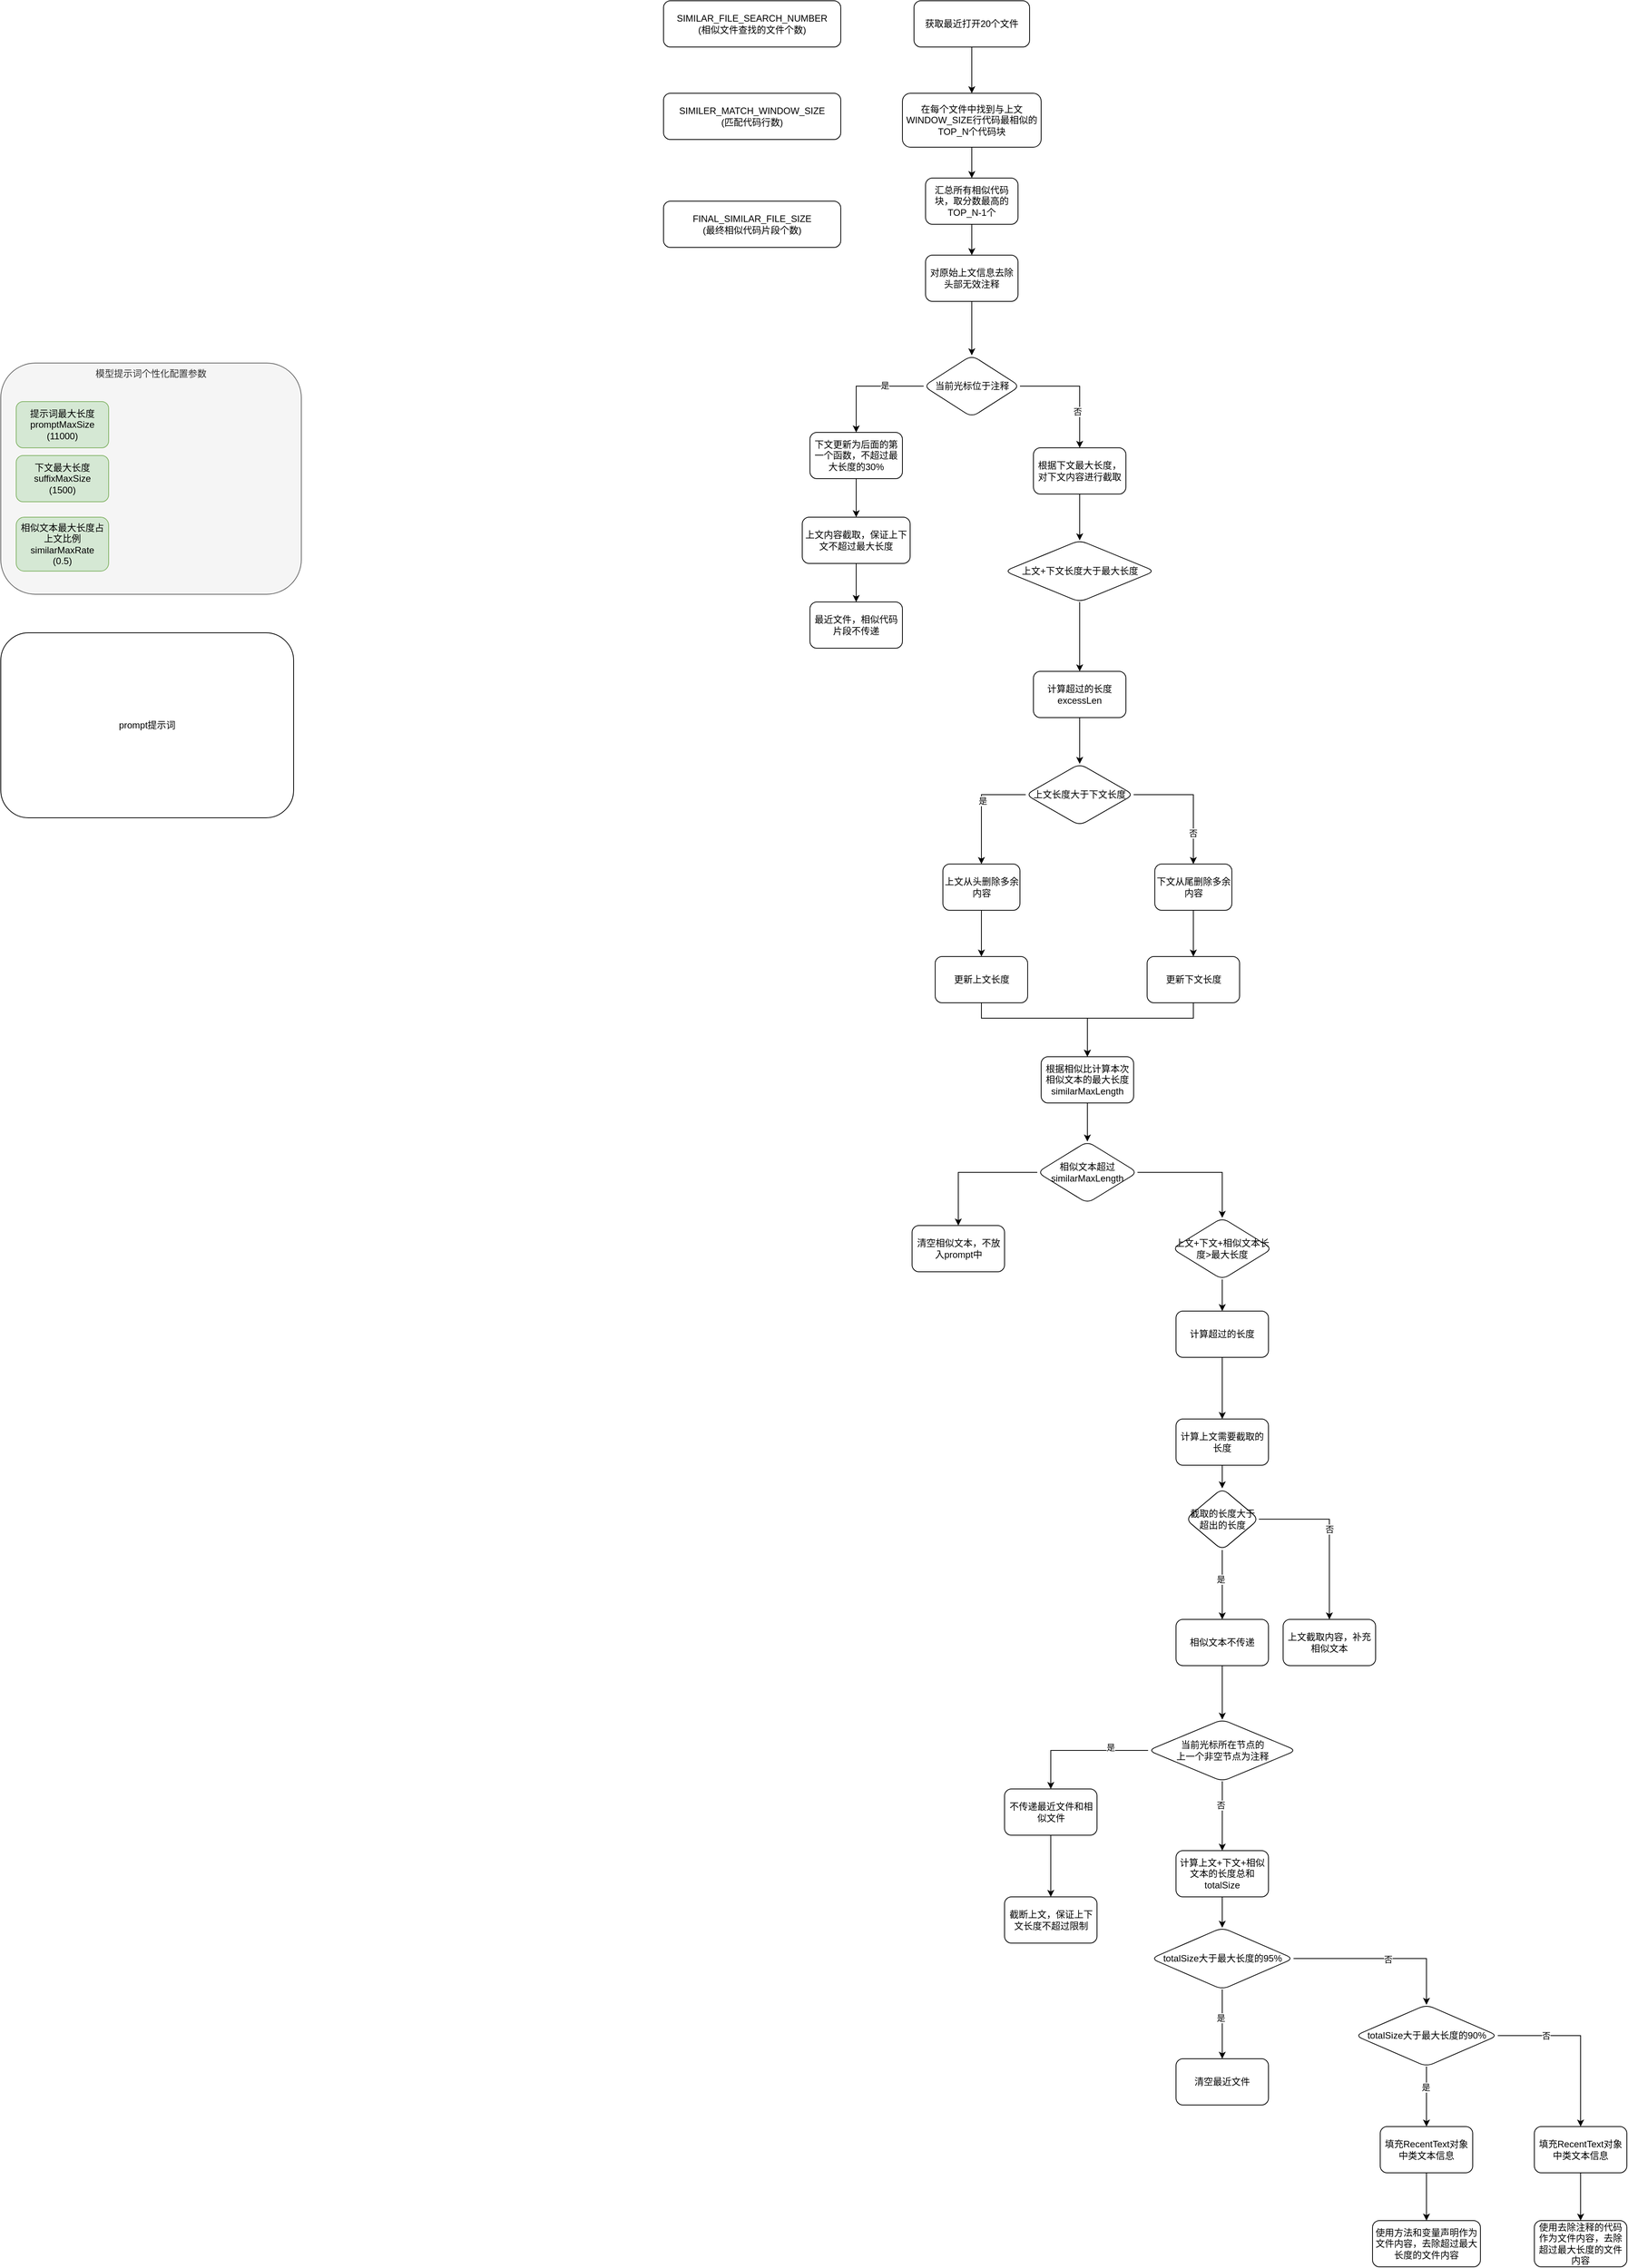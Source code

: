 <mxfile version="24.6.4" type="github" pages="2">
  <diagram id="vzhNXn0cpR2loQYzylK0" name="代码续写prompt构建">
    <mxGraphModel dx="2062" dy="1830" grid="1" gridSize="10" guides="1" tooltips="1" connect="1" arrows="1" fold="1" page="1" pageScale="1" pageWidth="827" pageHeight="1169" math="0" shadow="0">
      <root>
        <mxCell id="0" />
        <mxCell id="1" parent="0" />
        <mxCell id="raw9m31f8Q8C_QpOb1Fa-3" value="模型提示词个性化配置参数" style="rounded=1;whiteSpace=wrap;html=1;verticalAlign=top;fillColor=#f5f5f5;fontColor=#333333;strokeColor=#666666;" parent="1" vertex="1">
          <mxGeometry x="-10" y="50" width="390" height="300" as="geometry" />
        </mxCell>
        <mxCell id="raw9m31f8Q8C_QpOb1Fa-1" value="&lt;div&gt;提示词最大长度&lt;/div&gt;&lt;div&gt;&lt;span style=&quot;background-color: initial;&quot;&gt;promptMaxSize&lt;/span&gt;&lt;/div&gt;&lt;div&gt;&lt;span style=&quot;background-color: initial;&quot;&gt;(11000)&lt;/span&gt;&lt;/div&gt;" style="rounded=1;whiteSpace=wrap;html=1;fillColor=#d5e8d4;strokeColor=#82b366;" parent="1" vertex="1">
          <mxGeometry x="10" y="100" width="120" height="60" as="geometry" />
        </mxCell>
        <mxCell id="raw9m31f8Q8C_QpOb1Fa-2" value="&lt;div&gt;下文最大长度&lt;/div&gt;&lt;div&gt;suffix&lt;span style=&quot;background-color: initial;&quot;&gt;MaxSize&lt;/span&gt;&lt;/div&gt;&lt;div&gt;&lt;span style=&quot;background-color: initial;&quot;&gt;(1500)&lt;/span&gt;&lt;/div&gt;" style="rounded=1;whiteSpace=wrap;html=1;fillColor=#d5e8d4;strokeColor=#82b366;" parent="1" vertex="1">
          <mxGeometry x="10" y="170" width="120" height="60" as="geometry" />
        </mxCell>
        <mxCell id="raw9m31f8Q8C_QpOb1Fa-4" value="相似文本最大长度占上文比例&lt;div&gt;similarMaxRate&lt;/div&gt;&lt;div&gt;(0.5)&lt;/div&gt;" style="rounded=1;whiteSpace=wrap;html=1;fillColor=#d5e8d4;strokeColor=#82b366;" parent="1" vertex="1">
          <mxGeometry x="10" y="250" width="120" height="70" as="geometry" />
        </mxCell>
        <mxCell id="raw9m31f8Q8C_QpOb1Fa-5" value="prompt提示词" style="rounded=1;whiteSpace=wrap;html=1;" parent="1" vertex="1">
          <mxGeometry x="-10" y="400" width="380" height="240" as="geometry" />
        </mxCell>
        <mxCell id="raw9m31f8Q8C_QpOb1Fa-11" value="" style="edgeStyle=orthogonalEdgeStyle;rounded=0;orthogonalLoop=1;jettySize=auto;html=1;" parent="1" source="raw9m31f8Q8C_QpOb1Fa-6" target="raw9m31f8Q8C_QpOb1Fa-7" edge="1">
          <mxGeometry relative="1" as="geometry" />
        </mxCell>
        <mxCell id="raw9m31f8Q8C_QpOb1Fa-6" value="获取最近打开20个文件" style="rounded=1;whiteSpace=wrap;html=1;" parent="1" vertex="1">
          <mxGeometry x="1175" y="-420" width="150" height="60" as="geometry" />
        </mxCell>
        <mxCell id="raw9m31f8Q8C_QpOb1Fa-13" value="" style="edgeStyle=orthogonalEdgeStyle;rounded=0;orthogonalLoop=1;jettySize=auto;html=1;" parent="1" source="raw9m31f8Q8C_QpOb1Fa-7" target="raw9m31f8Q8C_QpOb1Fa-12" edge="1">
          <mxGeometry relative="1" as="geometry" />
        </mxCell>
        <mxCell id="raw9m31f8Q8C_QpOb1Fa-7" value="在每个文件中找到与上文WINDOW_SIZE行代码最相似的TOP_N个代码块" style="rounded=1;whiteSpace=wrap;html=1;" parent="1" vertex="1">
          <mxGeometry x="1160" y="-300" width="180" height="70" as="geometry" />
        </mxCell>
        <mxCell id="B659ajGcxB3UIlLO64on-47" style="edgeStyle=orthogonalEdgeStyle;rounded=0;orthogonalLoop=1;jettySize=auto;html=1;entryX=0.5;entryY=0;entryDx=0;entryDy=0;" edge="1" parent="1" source="raw9m31f8Q8C_QpOb1Fa-12" target="raw9m31f8Q8C_QpOb1Fa-14">
          <mxGeometry relative="1" as="geometry" />
        </mxCell>
        <mxCell id="raw9m31f8Q8C_QpOb1Fa-12" value="汇总所有相似代码块，取分数最高的TOP_N-1个" style="whiteSpace=wrap;html=1;rounded=1;" parent="1" vertex="1">
          <mxGeometry x="1190" y="-190" width="120" height="60" as="geometry" />
        </mxCell>
        <mxCell id="raw9m31f8Q8C_QpOb1Fa-16" value="" style="edgeStyle=orthogonalEdgeStyle;rounded=0;orthogonalLoop=1;jettySize=auto;html=1;" parent="1" source="raw9m31f8Q8C_QpOb1Fa-14" target="raw9m31f8Q8C_QpOb1Fa-15" edge="1">
          <mxGeometry relative="1" as="geometry" />
        </mxCell>
        <mxCell id="raw9m31f8Q8C_QpOb1Fa-14" value="对原始上文信息去除头部无效注释" style="rounded=1;whiteSpace=wrap;html=1;" parent="1" vertex="1">
          <mxGeometry x="1190" y="-90" width="120" height="60" as="geometry" />
        </mxCell>
        <mxCell id="raw9m31f8Q8C_QpOb1Fa-18" value="" style="edgeStyle=orthogonalEdgeStyle;rounded=0;orthogonalLoop=1;jettySize=auto;html=1;" parent="1" source="raw9m31f8Q8C_QpOb1Fa-15" target="raw9m31f8Q8C_QpOb1Fa-17" edge="1">
          <mxGeometry relative="1" as="geometry" />
        </mxCell>
        <mxCell id="raw9m31f8Q8C_QpOb1Fa-19" value="是" style="edgeLabel;html=1;align=center;verticalAlign=middle;resizable=0;points=[];" parent="raw9m31f8Q8C_QpOb1Fa-18" vertex="1" connectable="0">
          <mxGeometry x="-0.316" y="-1" relative="1" as="geometry">
            <mxPoint as="offset" />
          </mxGeometry>
        </mxCell>
        <mxCell id="raw9m31f8Q8C_QpOb1Fa-21" value="" style="edgeStyle=orthogonalEdgeStyle;rounded=0;orthogonalLoop=1;jettySize=auto;html=1;" parent="1" source="raw9m31f8Q8C_QpOb1Fa-15" target="raw9m31f8Q8C_QpOb1Fa-20" edge="1">
          <mxGeometry relative="1" as="geometry" />
        </mxCell>
        <mxCell id="raw9m31f8Q8C_QpOb1Fa-22" value="否" style="edgeLabel;html=1;align=center;verticalAlign=middle;resizable=0;points=[];" parent="raw9m31f8Q8C_QpOb1Fa-21" vertex="1" connectable="0">
          <mxGeometry x="0.403" y="-3" relative="1" as="geometry">
            <mxPoint as="offset" />
          </mxGeometry>
        </mxCell>
        <mxCell id="raw9m31f8Q8C_QpOb1Fa-15" value="当前光标位于注释" style="rhombus;whiteSpace=wrap;html=1;rounded=1;" parent="1" vertex="1">
          <mxGeometry x="1187.5" y="40" width="125" height="80" as="geometry" />
        </mxCell>
        <mxCell id="raw9m31f8Q8C_QpOb1Fa-24" value="" style="edgeStyle=orthogonalEdgeStyle;rounded=0;orthogonalLoop=1;jettySize=auto;html=1;" parent="1" source="raw9m31f8Q8C_QpOb1Fa-17" target="raw9m31f8Q8C_QpOb1Fa-23" edge="1">
          <mxGeometry relative="1" as="geometry" />
        </mxCell>
        <mxCell id="raw9m31f8Q8C_QpOb1Fa-17" value="下文更新为后面的第一个函数，不超过最大长度的30%" style="whiteSpace=wrap;html=1;rounded=1;" parent="1" vertex="1">
          <mxGeometry x="1040" y="140" width="120" height="60" as="geometry" />
        </mxCell>
        <mxCell id="raw9m31f8Q8C_QpOb1Fa-28" value="" style="edgeStyle=orthogonalEdgeStyle;rounded=0;orthogonalLoop=1;jettySize=auto;html=1;" parent="1" source="raw9m31f8Q8C_QpOb1Fa-20" target="raw9m31f8Q8C_QpOb1Fa-27" edge="1">
          <mxGeometry relative="1" as="geometry" />
        </mxCell>
        <mxCell id="raw9m31f8Q8C_QpOb1Fa-20" value="根据下文最大长度，对下文内容进行截取" style="whiteSpace=wrap;html=1;rounded=1;" parent="1" vertex="1">
          <mxGeometry x="1330" y="160" width="120" height="60" as="geometry" />
        </mxCell>
        <mxCell id="raw9m31f8Q8C_QpOb1Fa-26" value="" style="edgeStyle=orthogonalEdgeStyle;rounded=0;orthogonalLoop=1;jettySize=auto;html=1;" parent="1" source="raw9m31f8Q8C_QpOb1Fa-23" target="raw9m31f8Q8C_QpOb1Fa-25" edge="1">
          <mxGeometry relative="1" as="geometry" />
        </mxCell>
        <mxCell id="raw9m31f8Q8C_QpOb1Fa-23" value="上文内容截取，保证上下文不超过最大长度" style="whiteSpace=wrap;html=1;rounded=1;" parent="1" vertex="1">
          <mxGeometry x="1030" y="250" width="140" height="60" as="geometry" />
        </mxCell>
        <mxCell id="raw9m31f8Q8C_QpOb1Fa-25" value="最近文件，相似代码片段不传递" style="whiteSpace=wrap;html=1;rounded=1;" parent="1" vertex="1">
          <mxGeometry x="1040" y="360" width="120" height="60" as="geometry" />
        </mxCell>
        <mxCell id="raw9m31f8Q8C_QpOb1Fa-30" value="" style="edgeStyle=orthogonalEdgeStyle;rounded=0;orthogonalLoop=1;jettySize=auto;html=1;" parent="1" source="raw9m31f8Q8C_QpOb1Fa-27" target="raw9m31f8Q8C_QpOb1Fa-29" edge="1">
          <mxGeometry relative="1" as="geometry" />
        </mxCell>
        <mxCell id="raw9m31f8Q8C_QpOb1Fa-27" value="上文+下文长度大于最大长度" style="rhombus;whiteSpace=wrap;html=1;rounded=1;" parent="1" vertex="1">
          <mxGeometry x="1292.5" y="280" width="195" height="80" as="geometry" />
        </mxCell>
        <mxCell id="raw9m31f8Q8C_QpOb1Fa-32" value="" style="edgeStyle=orthogonalEdgeStyle;rounded=0;orthogonalLoop=1;jettySize=auto;html=1;" parent="1" source="raw9m31f8Q8C_QpOb1Fa-29" target="raw9m31f8Q8C_QpOb1Fa-31" edge="1">
          <mxGeometry relative="1" as="geometry" />
        </mxCell>
        <mxCell id="raw9m31f8Q8C_QpOb1Fa-29" value="计算超过的长度&lt;div&gt;excessLen&lt;/div&gt;" style="whiteSpace=wrap;html=1;rounded=1;" parent="1" vertex="1">
          <mxGeometry x="1330" y="450" width="120" height="60" as="geometry" />
        </mxCell>
        <mxCell id="raw9m31f8Q8C_QpOb1Fa-34" value="" style="edgeStyle=orthogonalEdgeStyle;rounded=0;orthogonalLoop=1;jettySize=auto;html=1;" parent="1" source="raw9m31f8Q8C_QpOb1Fa-31" target="raw9m31f8Q8C_QpOb1Fa-33" edge="1">
          <mxGeometry relative="1" as="geometry" />
        </mxCell>
        <mxCell id="raw9m31f8Q8C_QpOb1Fa-41" value="是" style="edgeLabel;html=1;align=center;verticalAlign=middle;resizable=0;points=[];" parent="raw9m31f8Q8C_QpOb1Fa-34" vertex="1" connectable="0">
          <mxGeometry x="-0.116" y="1" relative="1" as="geometry">
            <mxPoint as="offset" />
          </mxGeometry>
        </mxCell>
        <mxCell id="raw9m31f8Q8C_QpOb1Fa-36" value="" style="edgeStyle=orthogonalEdgeStyle;rounded=0;orthogonalLoop=1;jettySize=auto;html=1;" parent="1" source="raw9m31f8Q8C_QpOb1Fa-31" target="raw9m31f8Q8C_QpOb1Fa-35" edge="1">
          <mxGeometry relative="1" as="geometry" />
        </mxCell>
        <mxCell id="raw9m31f8Q8C_QpOb1Fa-42" value="否" style="edgeLabel;html=1;align=center;verticalAlign=middle;resizable=0;points=[];" parent="raw9m31f8Q8C_QpOb1Fa-36" vertex="1" connectable="0">
          <mxGeometry x="0.516" y="-1" relative="1" as="geometry">
            <mxPoint as="offset" />
          </mxGeometry>
        </mxCell>
        <mxCell id="raw9m31f8Q8C_QpOb1Fa-31" value="上文长度大于下文长度" style="rhombus;whiteSpace=wrap;html=1;rounded=1;" parent="1" vertex="1">
          <mxGeometry x="1320" y="570" width="140" height="80" as="geometry" />
        </mxCell>
        <mxCell id="raw9m31f8Q8C_QpOb1Fa-38" value="" style="edgeStyle=orthogonalEdgeStyle;rounded=0;orthogonalLoop=1;jettySize=auto;html=1;" parent="1" source="raw9m31f8Q8C_QpOb1Fa-33" target="raw9m31f8Q8C_QpOb1Fa-37" edge="1">
          <mxGeometry relative="1" as="geometry" />
        </mxCell>
        <mxCell id="raw9m31f8Q8C_QpOb1Fa-33" value="上文从头删除多余内容" style="whiteSpace=wrap;html=1;rounded=1;" parent="1" vertex="1">
          <mxGeometry x="1212.5" y="700" width="100" height="60" as="geometry" />
        </mxCell>
        <mxCell id="raw9m31f8Q8C_QpOb1Fa-40" style="edgeStyle=orthogonalEdgeStyle;rounded=0;orthogonalLoop=1;jettySize=auto;html=1;entryX=0.5;entryY=0;entryDx=0;entryDy=0;" parent="1" source="raw9m31f8Q8C_QpOb1Fa-35" target="raw9m31f8Q8C_QpOb1Fa-39" edge="1">
          <mxGeometry relative="1" as="geometry" />
        </mxCell>
        <mxCell id="raw9m31f8Q8C_QpOb1Fa-35" value="下文从尾删除多余内容" style="whiteSpace=wrap;html=1;rounded=1;" parent="1" vertex="1">
          <mxGeometry x="1487.5" y="700" width="100" height="60" as="geometry" />
        </mxCell>
        <mxCell id="raw9m31f8Q8C_QpOb1Fa-47" style="edgeStyle=orthogonalEdgeStyle;rounded=0;orthogonalLoop=1;jettySize=auto;html=1;entryX=0.5;entryY=0;entryDx=0;entryDy=0;" parent="1" source="raw9m31f8Q8C_QpOb1Fa-37" target="raw9m31f8Q8C_QpOb1Fa-43" edge="1">
          <mxGeometry relative="1" as="geometry">
            <Array as="points">
              <mxPoint x="1263" y="900" />
              <mxPoint x="1400" y="900" />
            </Array>
          </mxGeometry>
        </mxCell>
        <mxCell id="raw9m31f8Q8C_QpOb1Fa-37" value="更新上文长度" style="whiteSpace=wrap;html=1;rounded=1;" parent="1" vertex="1">
          <mxGeometry x="1202.5" y="820" width="120" height="60" as="geometry" />
        </mxCell>
        <mxCell id="raw9m31f8Q8C_QpOb1Fa-46" style="edgeStyle=orthogonalEdgeStyle;rounded=0;orthogonalLoop=1;jettySize=auto;html=1;" parent="1" source="raw9m31f8Q8C_QpOb1Fa-39" target="raw9m31f8Q8C_QpOb1Fa-43" edge="1">
          <mxGeometry relative="1" as="geometry">
            <Array as="points">
              <mxPoint x="1538" y="900" />
              <mxPoint x="1400" y="900" />
            </Array>
          </mxGeometry>
        </mxCell>
        <mxCell id="raw9m31f8Q8C_QpOb1Fa-39" value="更新下文长度" style="whiteSpace=wrap;html=1;rounded=1;" parent="1" vertex="1">
          <mxGeometry x="1477.5" y="820" width="120" height="60" as="geometry" />
        </mxCell>
        <mxCell id="raw9m31f8Q8C_QpOb1Fa-49" value="" style="edgeStyle=orthogonalEdgeStyle;rounded=0;orthogonalLoop=1;jettySize=auto;html=1;" parent="1" source="raw9m31f8Q8C_QpOb1Fa-43" target="raw9m31f8Q8C_QpOb1Fa-48" edge="1">
          <mxGeometry relative="1" as="geometry" />
        </mxCell>
        <mxCell id="raw9m31f8Q8C_QpOb1Fa-43" value="根据相似比计算本次相似文本的最大长度&lt;div&gt;similarMaxLength&lt;/div&gt;" style="whiteSpace=wrap;html=1;rounded=1;" parent="1" vertex="1">
          <mxGeometry x="1340" y="950" width="120" height="60" as="geometry" />
        </mxCell>
        <mxCell id="raw9m31f8Q8C_QpOb1Fa-51" value="" style="edgeStyle=orthogonalEdgeStyle;rounded=0;orthogonalLoop=1;jettySize=auto;html=1;" parent="1" source="raw9m31f8Q8C_QpOb1Fa-48" target="raw9m31f8Q8C_QpOb1Fa-50" edge="1">
          <mxGeometry relative="1" as="geometry" />
        </mxCell>
        <mxCell id="raw9m31f8Q8C_QpOb1Fa-55" value="" style="edgeStyle=orthogonalEdgeStyle;rounded=0;orthogonalLoop=1;jettySize=auto;html=1;" parent="1" source="raw9m31f8Q8C_QpOb1Fa-48" target="raw9m31f8Q8C_QpOb1Fa-54" edge="1">
          <mxGeometry relative="1" as="geometry" />
        </mxCell>
        <mxCell id="raw9m31f8Q8C_QpOb1Fa-48" value="相似文本超过similarMaxLength" style="rhombus;whiteSpace=wrap;html=1;rounded=1;" parent="1" vertex="1">
          <mxGeometry x="1335" y="1060" width="130" height="80" as="geometry" />
        </mxCell>
        <mxCell id="raw9m31f8Q8C_QpOb1Fa-50" value="清空相似文本，不放入prompt中" style="whiteSpace=wrap;html=1;rounded=1;" parent="1" vertex="1">
          <mxGeometry x="1172.5" y="1169" width="120" height="60" as="geometry" />
        </mxCell>
        <mxCell id="raw9m31f8Q8C_QpOb1Fa-57" value="" style="edgeStyle=orthogonalEdgeStyle;rounded=0;orthogonalLoop=1;jettySize=auto;html=1;" parent="1" source="raw9m31f8Q8C_QpOb1Fa-54" target="raw9m31f8Q8C_QpOb1Fa-56" edge="1">
          <mxGeometry relative="1" as="geometry" />
        </mxCell>
        <mxCell id="raw9m31f8Q8C_QpOb1Fa-54" value="上文+下文+相似文本长度&amp;gt;最大长度" style="rhombus;whiteSpace=wrap;html=1;rounded=1;" parent="1" vertex="1">
          <mxGeometry x="1510" y="1159" width="130" height="80" as="geometry" />
        </mxCell>
        <mxCell id="B659ajGcxB3UIlLO64on-2" value="" style="edgeStyle=orthogonalEdgeStyle;rounded=0;orthogonalLoop=1;jettySize=auto;html=1;" edge="1" parent="1" source="raw9m31f8Q8C_QpOb1Fa-56" target="B659ajGcxB3UIlLO64on-1">
          <mxGeometry relative="1" as="geometry" />
        </mxCell>
        <mxCell id="raw9m31f8Q8C_QpOb1Fa-56" value="计算超过的长度" style="whiteSpace=wrap;html=1;rounded=1;" parent="1" vertex="1">
          <mxGeometry x="1515" y="1280" width="120" height="60" as="geometry" />
        </mxCell>
        <mxCell id="B659ajGcxB3UIlLO64on-4" value="" style="edgeStyle=orthogonalEdgeStyle;rounded=0;orthogonalLoop=1;jettySize=auto;html=1;" edge="1" parent="1" source="B659ajGcxB3UIlLO64on-1" target="B659ajGcxB3UIlLO64on-3">
          <mxGeometry relative="1" as="geometry" />
        </mxCell>
        <mxCell id="B659ajGcxB3UIlLO64on-1" value="计算上文需要截取的长度" style="whiteSpace=wrap;html=1;rounded=1;" vertex="1" parent="1">
          <mxGeometry x="1515" y="1420" width="120" height="60" as="geometry" />
        </mxCell>
        <mxCell id="B659ajGcxB3UIlLO64on-6" value="" style="edgeStyle=orthogonalEdgeStyle;rounded=0;orthogonalLoop=1;jettySize=auto;html=1;" edge="1" parent="1" source="B659ajGcxB3UIlLO64on-3" target="B659ajGcxB3UIlLO64on-5">
          <mxGeometry relative="1" as="geometry" />
        </mxCell>
        <mxCell id="B659ajGcxB3UIlLO64on-9" value="是" style="edgeLabel;html=1;align=center;verticalAlign=middle;resizable=0;points=[];" vertex="1" connectable="0" parent="B659ajGcxB3UIlLO64on-6">
          <mxGeometry x="-0.164" y="-2" relative="1" as="geometry">
            <mxPoint as="offset" />
          </mxGeometry>
        </mxCell>
        <mxCell id="B659ajGcxB3UIlLO64on-8" value="" style="edgeStyle=orthogonalEdgeStyle;rounded=0;orthogonalLoop=1;jettySize=auto;html=1;" edge="1" parent="1" source="B659ajGcxB3UIlLO64on-3" target="B659ajGcxB3UIlLO64on-7">
          <mxGeometry relative="1" as="geometry" />
        </mxCell>
        <mxCell id="B659ajGcxB3UIlLO64on-10" value="否" style="edgeLabel;html=1;align=center;verticalAlign=middle;resizable=0;points=[];" vertex="1" connectable="0" parent="B659ajGcxB3UIlLO64on-8">
          <mxGeometry x="-0.055" relative="1" as="geometry">
            <mxPoint as="offset" />
          </mxGeometry>
        </mxCell>
        <mxCell id="B659ajGcxB3UIlLO64on-3" value="截取的长度大于超出的长度" style="rhombus;whiteSpace=wrap;html=1;rounded=1;" vertex="1" parent="1">
          <mxGeometry x="1527.5" y="1510" width="95" height="80" as="geometry" />
        </mxCell>
        <mxCell id="B659ajGcxB3UIlLO64on-12" value="" style="edgeStyle=orthogonalEdgeStyle;rounded=0;orthogonalLoop=1;jettySize=auto;html=1;" edge="1" parent="1" source="B659ajGcxB3UIlLO64on-5" target="B659ajGcxB3UIlLO64on-11">
          <mxGeometry relative="1" as="geometry" />
        </mxCell>
        <mxCell id="B659ajGcxB3UIlLO64on-5" value="相似文本不传递" style="whiteSpace=wrap;html=1;rounded=1;" vertex="1" parent="1">
          <mxGeometry x="1515" y="1680" width="120" height="60" as="geometry" />
        </mxCell>
        <mxCell id="B659ajGcxB3UIlLO64on-7" value="上文截取内容，补充相似文本" style="whiteSpace=wrap;html=1;rounded=1;" vertex="1" parent="1">
          <mxGeometry x="1654" y="1680" width="120" height="60" as="geometry" />
        </mxCell>
        <mxCell id="B659ajGcxB3UIlLO64on-14" value="" style="edgeStyle=orthogonalEdgeStyle;rounded=0;orthogonalLoop=1;jettySize=auto;html=1;" edge="1" parent="1" source="B659ajGcxB3UIlLO64on-11" target="B659ajGcxB3UIlLO64on-13">
          <mxGeometry relative="1" as="geometry" />
        </mxCell>
        <mxCell id="B659ajGcxB3UIlLO64on-19" value="是" style="edgeLabel;html=1;align=center;verticalAlign=middle;resizable=0;points=[];" vertex="1" connectable="0" parent="B659ajGcxB3UIlLO64on-14">
          <mxGeometry x="-0.44" y="-4" relative="1" as="geometry">
            <mxPoint as="offset" />
          </mxGeometry>
        </mxCell>
        <mxCell id="B659ajGcxB3UIlLO64on-25" value="" style="edgeStyle=orthogonalEdgeStyle;rounded=0;orthogonalLoop=1;jettySize=auto;html=1;" edge="1" parent="1" source="B659ajGcxB3UIlLO64on-11" target="B659ajGcxB3UIlLO64on-24">
          <mxGeometry relative="1" as="geometry" />
        </mxCell>
        <mxCell id="B659ajGcxB3UIlLO64on-26" value="否" style="edgeLabel;html=1;align=center;verticalAlign=middle;resizable=0;points=[];" vertex="1" connectable="0" parent="B659ajGcxB3UIlLO64on-25">
          <mxGeometry x="-0.32" y="-2" relative="1" as="geometry">
            <mxPoint as="offset" />
          </mxGeometry>
        </mxCell>
        <mxCell id="B659ajGcxB3UIlLO64on-11" value="当前光标所在节点的&lt;div&gt;上一个非空节点为注释&lt;/div&gt;" style="rhombus;whiteSpace=wrap;html=1;rounded=1;" vertex="1" parent="1">
          <mxGeometry x="1478.75" y="1810" width="192.5" height="80" as="geometry" />
        </mxCell>
        <mxCell id="B659ajGcxB3UIlLO64on-16" value="" style="edgeStyle=orthogonalEdgeStyle;rounded=0;orthogonalLoop=1;jettySize=auto;html=1;" edge="1" parent="1" source="B659ajGcxB3UIlLO64on-13" target="B659ajGcxB3UIlLO64on-15">
          <mxGeometry relative="1" as="geometry" />
        </mxCell>
        <mxCell id="B659ajGcxB3UIlLO64on-13" value="不传递最近文件和相似文件" style="whiteSpace=wrap;html=1;rounded=1;" vertex="1" parent="1">
          <mxGeometry x="1292.5" y="1900" width="120" height="60" as="geometry" />
        </mxCell>
        <mxCell id="B659ajGcxB3UIlLO64on-15" value="截断上文，保证上下文长度不超过限制" style="whiteSpace=wrap;html=1;rounded=1;" vertex="1" parent="1">
          <mxGeometry x="1292.5" y="2040" width="120" height="60" as="geometry" />
        </mxCell>
        <mxCell id="B659ajGcxB3UIlLO64on-28" value="" style="edgeStyle=orthogonalEdgeStyle;rounded=0;orthogonalLoop=1;jettySize=auto;html=1;" edge="1" parent="1" source="B659ajGcxB3UIlLO64on-24" target="B659ajGcxB3UIlLO64on-27">
          <mxGeometry relative="1" as="geometry" />
        </mxCell>
        <mxCell id="B659ajGcxB3UIlLO64on-24" value="计算上文+下文+相似文本的长度总和totalSize" style="whiteSpace=wrap;html=1;rounded=1;" vertex="1" parent="1">
          <mxGeometry x="1515" y="1980" width="120" height="60" as="geometry" />
        </mxCell>
        <mxCell id="B659ajGcxB3UIlLO64on-30" value="" style="edgeStyle=orthogonalEdgeStyle;rounded=0;orthogonalLoop=1;jettySize=auto;html=1;" edge="1" parent="1" source="B659ajGcxB3UIlLO64on-27" target="B659ajGcxB3UIlLO64on-29">
          <mxGeometry relative="1" as="geometry" />
        </mxCell>
        <mxCell id="B659ajGcxB3UIlLO64on-31" value="是" style="edgeLabel;html=1;align=center;verticalAlign=middle;resizable=0;points=[];" vertex="1" connectable="0" parent="B659ajGcxB3UIlLO64on-30">
          <mxGeometry x="-0.187" y="-2" relative="1" as="geometry">
            <mxPoint as="offset" />
          </mxGeometry>
        </mxCell>
        <mxCell id="B659ajGcxB3UIlLO64on-35" value="" style="edgeStyle=orthogonalEdgeStyle;rounded=0;orthogonalLoop=1;jettySize=auto;html=1;" edge="1" parent="1" source="B659ajGcxB3UIlLO64on-27" target="B659ajGcxB3UIlLO64on-34">
          <mxGeometry relative="1" as="geometry" />
        </mxCell>
        <mxCell id="B659ajGcxB3UIlLO64on-38" value="否" style="edgeLabel;html=1;align=center;verticalAlign=middle;resizable=0;points=[];" vertex="1" connectable="0" parent="B659ajGcxB3UIlLO64on-35">
          <mxGeometry x="0.052" y="-1" relative="1" as="geometry">
            <mxPoint as="offset" />
          </mxGeometry>
        </mxCell>
        <mxCell id="B659ajGcxB3UIlLO64on-27" value="totalSize大于最大长度的95%" style="rhombus;whiteSpace=wrap;html=1;rounded=1;" vertex="1" parent="1">
          <mxGeometry x="1482.5" y="2080" width="185" height="80" as="geometry" />
        </mxCell>
        <mxCell id="B659ajGcxB3UIlLO64on-29" value="清空最近文件" style="whiteSpace=wrap;html=1;rounded=1;" vertex="1" parent="1">
          <mxGeometry x="1515" y="2250" width="120" height="60" as="geometry" />
        </mxCell>
        <mxCell id="B659ajGcxB3UIlLO64on-37" value="" style="edgeStyle=orthogonalEdgeStyle;rounded=0;orthogonalLoop=1;jettySize=auto;html=1;" edge="1" parent="1" source="B659ajGcxB3UIlLO64on-34" target="B659ajGcxB3UIlLO64on-36">
          <mxGeometry relative="1" as="geometry" />
        </mxCell>
        <mxCell id="B659ajGcxB3UIlLO64on-45" value="是" style="edgeLabel;html=1;align=center;verticalAlign=middle;resizable=0;points=[];" vertex="1" connectable="0" parent="B659ajGcxB3UIlLO64on-37">
          <mxGeometry x="-0.308" y="-1" relative="1" as="geometry">
            <mxPoint as="offset" />
          </mxGeometry>
        </mxCell>
        <mxCell id="B659ajGcxB3UIlLO64on-42" value="" style="edgeStyle=orthogonalEdgeStyle;rounded=0;orthogonalLoop=1;jettySize=auto;html=1;" edge="1" parent="1" source="B659ajGcxB3UIlLO64on-34" target="B659ajGcxB3UIlLO64on-41">
          <mxGeometry relative="1" as="geometry" />
        </mxCell>
        <mxCell id="B659ajGcxB3UIlLO64on-46" value="否" style="edgeLabel;html=1;align=center;verticalAlign=middle;resizable=0;points=[];" vertex="1" connectable="0" parent="B659ajGcxB3UIlLO64on-42">
          <mxGeometry x="-0.447" relative="1" as="geometry">
            <mxPoint as="offset" />
          </mxGeometry>
        </mxCell>
        <mxCell id="B659ajGcxB3UIlLO64on-34" value="totalSize大于最大长度的90%" style="rhombus;whiteSpace=wrap;html=1;rounded=1;" vertex="1" parent="1">
          <mxGeometry x="1747.5" y="2180" width="185" height="80" as="geometry" />
        </mxCell>
        <mxCell id="B659ajGcxB3UIlLO64on-40" value="" style="edgeStyle=orthogonalEdgeStyle;rounded=0;orthogonalLoop=1;jettySize=auto;html=1;" edge="1" parent="1" source="B659ajGcxB3UIlLO64on-36" target="B659ajGcxB3UIlLO64on-39">
          <mxGeometry relative="1" as="geometry" />
        </mxCell>
        <mxCell id="B659ajGcxB3UIlLO64on-36" value="填充RecentText对象中类文本信息" style="whiteSpace=wrap;html=1;rounded=1;" vertex="1" parent="1">
          <mxGeometry x="1780" y="2338" width="120" height="60" as="geometry" />
        </mxCell>
        <mxCell id="B659ajGcxB3UIlLO64on-39" value="使用方法和变量声明作为文件内容，去除超过最大长度的文件内容" style="whiteSpace=wrap;html=1;rounded=1;" vertex="1" parent="1">
          <mxGeometry x="1770" y="2460" width="140" height="60" as="geometry" />
        </mxCell>
        <mxCell id="B659ajGcxB3UIlLO64on-44" value="" style="edgeStyle=orthogonalEdgeStyle;rounded=0;orthogonalLoop=1;jettySize=auto;html=1;" edge="1" parent="1" source="B659ajGcxB3UIlLO64on-41" target="B659ajGcxB3UIlLO64on-43">
          <mxGeometry relative="1" as="geometry" />
        </mxCell>
        <mxCell id="B659ajGcxB3UIlLO64on-41" value="填充RecentText对象中类文本信息" style="whiteSpace=wrap;html=1;rounded=1;" vertex="1" parent="1">
          <mxGeometry x="1980" y="2338" width="120" height="60" as="geometry" />
        </mxCell>
        <mxCell id="B659ajGcxB3UIlLO64on-43" value="使用去除注释的代码作为&lt;span style=&quot;background-color: initial;&quot;&gt;文件内容，去除超过最大长度的文件内容&lt;/span&gt;" style="whiteSpace=wrap;html=1;rounded=1;" vertex="1" parent="1">
          <mxGeometry x="1980" y="2460" width="120" height="60" as="geometry" />
        </mxCell>
        <mxCell id="B659ajGcxB3UIlLO64on-48" value="SIMILAR_FILE_SEARCH_NUMBER&lt;div&gt;(相似文件查找的文件个数)&lt;/div&gt;" style="rounded=1;whiteSpace=wrap;html=1;" vertex="1" parent="1">
          <mxGeometry x="850" y="-420" width="230" height="60" as="geometry" />
        </mxCell>
        <mxCell id="B659ajGcxB3UIlLO64on-49" value="SIMILER_MATCH_WINDOW_SIZE&lt;div&gt;(匹配代码行数)&lt;/div&gt;" style="rounded=1;whiteSpace=wrap;html=1;" vertex="1" parent="1">
          <mxGeometry x="850" y="-300" width="230" height="60" as="geometry" />
        </mxCell>
        <mxCell id="B659ajGcxB3UIlLO64on-50" value="FINAL_SIMILAR_FILE_SIZE&lt;div&gt;(最终相似代码片段个数)&lt;/div&gt;" style="rounded=1;whiteSpace=wrap;html=1;" vertex="1" parent="1">
          <mxGeometry x="850" y="-160" width="230" height="60" as="geometry" />
        </mxCell>
      </root>
    </mxGraphModel>
  </diagram>
  <diagram name="第 1 页" id="jEDfotLl1M53ruZNgKZM">
    <mxGraphModel dx="1167" dy="624" grid="1" gridSize="10" guides="1" tooltips="1" connect="1" arrows="1" fold="1" page="1" pageScale="1" pageWidth="827" pageHeight="1169" math="0" shadow="0">
      <root>
        <mxCell id="0" />
        <mxCell id="1" parent="0" />
        <mxCell id="xEuWGb0h00F0R__ui8Ct-12" style="edgeStyle=orthogonalEdgeStyle;rounded=0;orthogonalLoop=1;jettySize=auto;html=1;entryX=0.5;entryY=0;entryDx=0;entryDy=0;" edge="1" parent="1" source="xEuWGb0h00F0R__ui8Ct-1" target="xEuWGb0h00F0R__ui8Ct-2">
          <mxGeometry relative="1" as="geometry" />
        </mxCell>
        <mxCell id="xEuWGb0h00F0R__ui8Ct-1" value="上下文prompt" style="rounded=1;whiteSpace=wrap;html=1;" vertex="1" parent="1">
          <mxGeometry x="295" y="40" width="120" height="60" as="geometry" />
        </mxCell>
        <mxCell id="xEuWGb0h00F0R__ui8Ct-13" style="edgeStyle=orthogonalEdgeStyle;rounded=0;orthogonalLoop=1;jettySize=auto;html=1;" edge="1" parent="1" source="xEuWGb0h00F0R__ui8Ct-2" target="xEuWGb0h00F0R__ui8Ct-3">
          <mxGeometry relative="1" as="geometry" />
        </mxCell>
        <mxCell id="xEuWGb0h00F0R__ui8Ct-2" value="切分成行" style="rounded=1;whiteSpace=wrap;html=1;" vertex="1" parent="1">
          <mxGeometry x="295" y="150" width="120" height="60" as="geometry" />
        </mxCell>
        <mxCell id="xEuWGb0h00F0R__ui8Ct-5" value="" style="edgeStyle=orthogonalEdgeStyle;rounded=0;orthogonalLoop=1;jettySize=auto;html=1;" edge="1" parent="1" source="xEuWGb0h00F0R__ui8Ct-3" target="xEuWGb0h00F0R__ui8Ct-4">
          <mxGeometry relative="1" as="geometry" />
        </mxCell>
        <mxCell id="xEuWGb0h00F0R__ui8Ct-3" value="切分成单词&lt;div&gt;(排除空和数字开头的单词)&lt;/div&gt;" style="rounded=1;whiteSpace=wrap;html=1;" vertex="1" parent="1">
          <mxGeometry x="280" y="250" width="150" height="60" as="geometry" />
        </mxCell>
        <mxCell id="xEuWGb0h00F0R__ui8Ct-7" value="" style="edgeStyle=orthogonalEdgeStyle;rounded=0;orthogonalLoop=1;jettySize=auto;html=1;" edge="1" parent="1" source="xEuWGb0h00F0R__ui8Ct-4" target="xEuWGb0h00F0R__ui8Ct-6">
          <mxGeometry relative="1" as="geometry" />
        </mxCell>
        <mxCell id="xEuWGb0h00F0R__ui8Ct-4" value="需要排除关键词" style="rhombus;whiteSpace=wrap;html=1;rounded=1;" vertex="1" parent="1">
          <mxGeometry x="287.5" y="340" width="135" height="60" as="geometry" />
        </mxCell>
        <mxCell id="xEuWGb0h00F0R__ui8Ct-9" value="" style="edgeStyle=orthogonalEdgeStyle;rounded=0;orthogonalLoop=1;jettySize=auto;html=1;" edge="1" parent="1" source="xEuWGb0h00F0R__ui8Ct-6" target="xEuWGb0h00F0R__ui8Ct-8">
          <mxGeometry relative="1" as="geometry" />
        </mxCell>
        <mxCell id="xEuWGb0h00F0R__ui8Ct-6" value="删除关键词" style="whiteSpace=wrap;html=1;rounded=1;" vertex="1" parent="1">
          <mxGeometry x="295" y="440" width="120" height="60" as="geometry" />
        </mxCell>
        <mxCell id="xEuWGb0h00F0R__ui8Ct-11" value="" style="edgeStyle=orthogonalEdgeStyle;rounded=0;orthogonalLoop=1;jettySize=auto;html=1;" edge="1" parent="1" source="xEuWGb0h00F0R__ui8Ct-8" target="xEuWGb0h00F0R__ui8Ct-10">
          <mxGeometry relative="1" as="geometry" />
        </mxCell>
        <mxCell id="xEuWGb0h00F0R__ui8Ct-8" value="需要去重" style="rhombus;whiteSpace=wrap;html=1;rounded=1;" vertex="1" parent="1">
          <mxGeometry x="315" y="530" width="80" height="60" as="geometry" />
        </mxCell>
        <mxCell id="xEuWGb0h00F0R__ui8Ct-15" value="" style="edgeStyle=orthogonalEdgeStyle;rounded=0;orthogonalLoop=1;jettySize=auto;html=1;" edge="1" parent="1" source="xEuWGb0h00F0R__ui8Ct-10" target="xEuWGb0h00F0R__ui8Ct-14">
          <mxGeometry relative="1" as="geometry" />
        </mxCell>
        <mxCell id="xEuWGb0h00F0R__ui8Ct-10" value="关键词去重" style="whiteSpace=wrap;html=1;rounded=1;" vertex="1" parent="1">
          <mxGeometry x="295" y="630" width="120" height="60" as="geometry" />
        </mxCell>
        <mxCell id="xEuWGb0h00F0R__ui8Ct-14" value="行数大于窗口大小" style="rhombus;whiteSpace=wrap;html=1;rounded=1;" vertex="1" parent="1">
          <mxGeometry x="292.5" y="740" width="125" height="80" as="geometry" />
        </mxCell>
      </root>
    </mxGraphModel>
  </diagram>
</mxfile>

